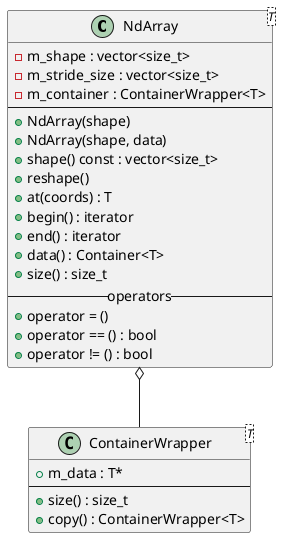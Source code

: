 @startuml

class NdArray<T> {
  - m_shape : vector<size_t>
  - m_stride_size : vector<size_t>
  - m_container : ContainerWrapper<T>
  --
  + NdArray(shape)
  + NdArray(shape, data)
  + shape() const : vector<size_t>
  + reshape()
  + at(coords) : T
  + begin() : iterator
  + end() : iterator
  + data() : Container<T>
  + size() : size_t
  -- operators --
  + operator = ()
  + operator == () : bool
  + operator != () : bool
}

class ContainerWrapper<T> {
  + m_data : T*
  --
  + size() : size_t
  + copy() : ContainerWrapper<T>
}

NdArray o-- ContainerWrapper

@enduml
